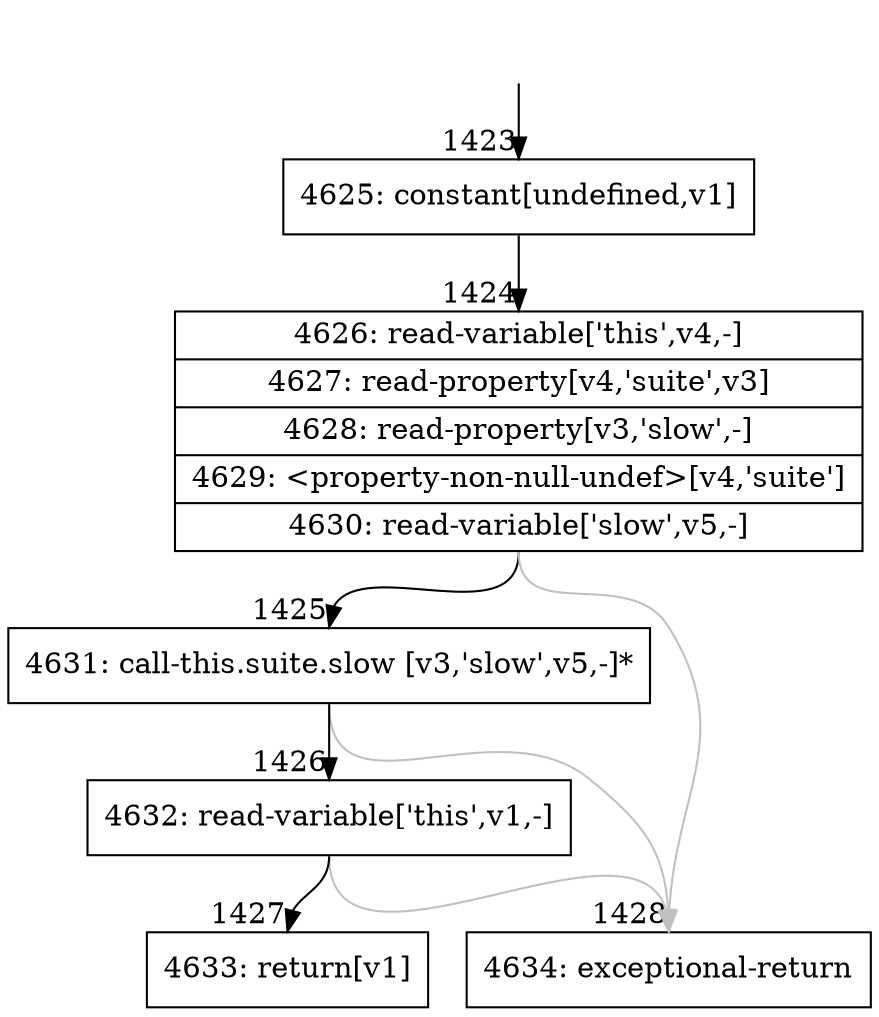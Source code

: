 digraph {
rankdir="TD"
BB_entry136[shape=none,label=""];
BB_entry136 -> BB1423 [tailport=s, headport=n, headlabel="    1423"]
BB1423 [shape=record label="{4625: constant[undefined,v1]}" ] 
BB1423 -> BB1424 [tailport=s, headport=n, headlabel="      1424"]
BB1424 [shape=record label="{4626: read-variable['this',v4,-]|4627: read-property[v4,'suite',v3]|4628: read-property[v3,'slow',-]|4629: \<property-non-null-undef\>[v4,'suite']|4630: read-variable['slow',v5,-]}" ] 
BB1424 -> BB1425 [tailport=s, headport=n, headlabel="      1425"]
BB1424 -> BB1428 [tailport=s, headport=n, color=gray, headlabel="      1428"]
BB1425 [shape=record label="{4631: call-this.suite.slow [v3,'slow',v5,-]*}" ] 
BB1425 -> BB1426 [tailport=s, headport=n, headlabel="      1426"]
BB1425 -> BB1428 [tailport=s, headport=n, color=gray]
BB1426 [shape=record label="{4632: read-variable['this',v1,-]}" ] 
BB1426 -> BB1427 [tailport=s, headport=n, headlabel="      1427"]
BB1426 -> BB1428 [tailport=s, headport=n, color=gray]
BB1427 [shape=record label="{4633: return[v1]}" ] 
BB1428 [shape=record label="{4634: exceptional-return}" ] 
//#$~ 1768
}
